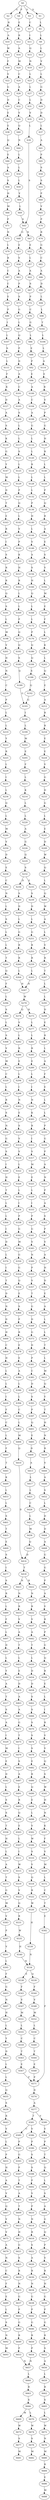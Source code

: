 strict digraph  {
	S0 -> S1 [ label = S ];
	S0 -> S2 [ label = G ];
	S0 -> S3 [ label = V ];
	S0 -> S4 [ label = P ];
	S1 -> S5 [ label = L ];
	S2 -> S6 [ label = R ];
	S3 -> S7 [ label = C ];
	S4 -> S8 [ label = E ];
	S5 -> S9 [ label = L ];
	S6 -> S10 [ label = A ];
	S7 -> S11 [ label = I ];
	S8 -> S12 [ label = R ];
	S9 -> S13 [ label = L ];
	S10 -> S14 [ label = W ];
	S11 -> S15 [ label = Q ];
	S12 -> S16 [ label = A ];
	S13 -> S17 [ label = V ];
	S14 -> S18 [ label = F ];
	S15 -> S19 [ label = N ];
	S16 -> S20 [ label = M ];
	S17 -> S21 [ label = L ];
	S18 -> S22 [ label = V ];
	S19 -> S23 [ label = L ];
	S20 -> S24 [ label = C ];
	S21 -> S25 [ label = G ];
	S22 -> S26 [ label = G ];
	S23 -> S27 [ label = L ];
	S24 -> S28 [ label = A ];
	S25 -> S29 [ label = D ];
	S26 -> S30 [ label = D ];
	S27 -> S31 [ label = L ];
	S28 -> S32 [ label = C ];
	S29 -> S33 [ label = D ];
	S30 -> S34 [ label = E ];
	S31 -> S35 [ label = V ];
	S32 -> S36 [ label = V ];
	S33 -> S37 [ label = L ];
	S34 -> S38 [ label = E ];
	S35 -> S39 [ label = L ];
	S36 -> S40 [ label = Q ];
	S37 -> S41 [ label = A ];
	S38 -> S42 [ label = Q ];
	S39 -> S43 [ label = S ];
	S40 -> S44 [ label = N ];
	S41 -> S45 [ label = P ];
	S42 -> S46 [ label = E ];
	S43 -> S47 [ label = N ];
	S43 -> S48 [ label = G ];
	S44 -> S49 [ label = L ];
	S45 -> S50 [ label = S ];
	S46 -> S51 [ label = A ];
	S47 -> S52 [ label = E ];
	S48 -> S53 [ label = E ];
	S49 -> S54 [ label = L ];
	S50 -> S55 [ label = S ];
	S51 -> S56 [ label = S ];
	S52 -> S57 [ label = L ];
	S53 -> S58 [ label = V ];
	S54 -> S59 [ label = L ];
	S55 -> S60 [ label = P ];
	S56 -> S61 [ label = H ];
	S57 -> S62 [ label = A ];
	S58 -> S63 [ label = A ];
	S59 -> S64 [ label = V ];
	S60 -> S65 [ label = V ];
	S61 -> S66 [ label = M ];
	S62 -> S67 [ label = S ];
	S63 -> S68 [ label = P ];
	S64 -> S69 [ label = L ];
	S65 -> S70 [ label = P ];
	S66 -> S71 [ label = P ];
	S67 -> S72 [ label = P ];
	S68 -> S73 [ label = S ];
	S69 -> S43 [ label = S ];
	S70 -> S74 [ label = R ];
	S71 -> S75 [ label = N ];
	S72 -> S76 [ label = C ];
	S73 -> S77 [ label = G ];
	S74 -> S78 [ label = G ];
	S75 -> S79 [ label = L ];
	S76 -> S80 [ label = G ];
	S77 -> S81 [ label = L ];
	S78 -> S82 [ label = C ];
	S79 -> S83 [ label = R ];
	S80 -> S84 [ label = L ];
	S81 -> S85 [ label = Q ];
	S82 -> S86 [ label = A ];
	S83 -> S87 [ label = C ];
	S84 -> S88 [ label = E ];
	S85 -> S89 [ label = P ];
	S86 -> S90 [ label = D ];
	S87 -> S91 [ label = C ];
	S88 -> S92 [ label = P ];
	S89 -> S93 [ label = D ];
	S90 -> S94 [ label = L ];
	S91 -> S95 [ label = E ];
	S92 -> S96 [ label = E ];
	S93 -> S97 [ label = A ];
	S94 -> S98 [ label = L ];
	S95 -> S99 [ label = P ];
	S96 -> S100 [ label = A ];
	S97 -> S101 [ label = C ];
	S98 -> S102 [ label = T ];
	S99 -> S103 [ label = I ];
	S100 -> S104 [ label = C ];
	S101 -> S105 [ label = A ];
	S102 -> S106 [ label = L ];
	S103 -> S107 [ label = L ];
	S104 -> S108 [ label = A ];
	S105 -> S109 [ label = S ];
	S106 -> S110 [ label = L ];
	S107 -> S111 [ label = S ];
	S108 -> S112 [ label = G ];
	S109 -> S113 [ label = L ];
	S110 -> S114 [ label = A ];
	S111 -> S115 [ label = L ];
	S112 -> S116 [ label = L ];
	S113 -> S117 [ label = L ];
	S114 -> S118 [ label = E ];
	S115 -> S119 [ label = F ];
	S116 -> S120 [ label = L ];
	S117 -> S121 [ label = S ];
	S118 -> S122 [ label = R ];
	S119 -> S123 [ label = K ];
	S120 -> S124 [ label = R ];
	S121 -> S125 [ label = L ];
	S122 -> S126 [ label = V ];
	S123 -> S127 [ label = D ];
	S124 -> S128 [ label = L ];
	S125 -> S129 [ label = L ];
	S126 -> S130 [ label = P ];
	S127 -> S131 [ label = A ];
	S128 -> S132 [ label = L ];
	S129 -> S133 [ label = P ];
	S130 -> S134 [ label = G ];
	S131 -> S135 [ label = S ];
	S132 -> S136 [ label = P ];
	S133 -> S137 [ label = Q ];
	S134 -> S138 [ label = H ];
	S135 -> S139 [ label = K ];
	S136 -> S140 [ label = H ];
	S137 -> S141 [ label = L ];
	S138 -> S142 [ label = R ];
	S139 -> S143 [ label = G ];
	S140 -> S144 [ label = L ];
	S141 -> S145 [ label = V ];
	S142 -> S146 [ label = L ];
	S143 -> S147 [ label = Y ];
	S144 -> S148 [ label = V ];
	S145 -> S149 [ label = P ];
	S146 -> S150 [ label = L ];
	S147 -> S151 [ label = M ];
	S148 -> S152 [ label = A ];
	S149 -> S153 [ label = K ];
	S150 -> S154 [ label = P ];
	S151 -> S155 [ label = D ];
	S152 -> S156 [ label = S ];
	S153 -> S157 [ label = H ];
	S154 -> S158 [ label = Q ];
	S155 -> S159 [ label = T ];
	S156 -> S160 [ label = H ];
	S157 -> S161 [ label = R ];
	S158 -> S162 [ label = R ];
	S159 -> S163 [ label = E ];
	S160 -> S164 [ label = Q ];
	S161 -> S165 [ label = L ];
	S162 -> S166 [ label = A ];
	S163 -> S167 [ label = R ];
	S164 -> S168 [ label = L ];
	S165 -> S169 [ label = L ];
	S166 -> S170 [ label = E ];
	S167 -> S171 [ label = I ];
	S168 -> S172 [ label = L ];
	S169 -> S173 [ label = P ];
	S170 -> S174 [ label = S ];
	S171 -> S175 [ label = S ];
	S172 -> S176 [ label = P ];
	S173 -> S177 [ label = Q ];
	S174 -> S178 [ label = V ];
	S175 -> S179 [ label = R ];
	S176 -> S180 [ label = Q ];
	S177 -> S181 [ label = Q ];
	S178 -> S182 [ label = L ];
	S179 -> S183 [ label = R ];
	S180 -> S184 [ label = Q ];
	S181 -> S185 [ label = S ];
	S182 -> S186 [ label = M ];
	S183 -> S187 [ label = Q ];
	S184 -> S188 [ label = S ];
	S185 -> S189 [ label = Q ];
	S186 -> S190 [ label = E ];
	S187 -> S191 [ label = S ];
	S188 -> S192 [ label = Q ];
	S189 -> S193 [ label = G ];
	S190 -> S194 [ label = F ];
	S191 -> S195 [ label = L ];
	S192 -> S193 [ label = G ];
	S193 -> S196 [ label = I ];
	S194 -> S197 [ label = L ];
	S195 -> S198 [ label = M ];
	S196 -> S199 [ label = L ];
	S197 -> S200 [ label = K ];
	S198 -> S201 [ label = V ];
	S199 -> S202 [ label = M ];
	S200 -> S203 [ label = L ];
	S201 -> S204 [ label = H ];
	S202 -> S205 [ label = E ];
	S203 -> S206 [ label = Q ];
	S204 -> S207 [ label = N ];
	S205 -> S208 [ label = F ];
	S206 -> S209 [ label = E ];
	S207 -> S210 [ label = C ];
	S208 -> S211 [ label = L ];
	S209 -> S212 [ label = A ];
	S210 -> S213 [ label = P ];
	S211 -> S214 [ label = K ];
	S212 -> S215 [ label = R ];
	S213 -> S216 [ label = L ];
	S214 -> S217 [ label = L ];
	S215 -> S218 [ label = R ];
	S216 -> S219 [ label = L ];
	S217 -> S220 [ label = L ];
	S218 -> S221 [ label = E ];
	S219 -> S222 [ label = Y ];
	S220 -> S223 [ label = A ];
	S221 -> S224 [ label = E ];
	S222 -> S225 [ label = R ];
	S223 -> S226 [ label = G ];
	S224 -> S227 [ label = V ];
	S225 -> S228 [ label = L ];
	S226 -> S229 [ label = Q ];
	S227 -> S230 [ label = G ];
	S228 -> S231 [ label = I ];
	S229 -> S232 [ label = S ];
	S230 -> S233 [ label = D ];
	S231 -> S234 [ label = L ];
	S232 -> S235 [ label = E ];
	S232 -> S236 [ label = D ];
	S233 -> S237 [ label = G ];
	S234 -> S238 [ label = Q ];
	S235 -> S239 [ label = S ];
	S236 -> S240 [ label = S ];
	S237 -> S241 [ label = L ];
	S238 -> S242 [ label = L ];
	S239 -> S243 [ label = D ];
	S240 -> S244 [ label = D ];
	S241 -> S245 [ label = E ];
	S242 -> S246 [ label = M ];
	S243 -> S247 [ label = L ];
	S244 -> S248 [ label = L ];
	S245 -> S249 [ label = D ];
	S246 -> S250 [ label = V ];
	S247 -> S251 [ label = G ];
	S248 -> S252 [ label = G ];
	S249 -> S253 [ label = W ];
	S250 -> S254 [ label = D ];
	S251 -> S255 [ label = R ];
	S252 -> S256 [ label = R ];
	S253 -> S257 [ label = Q ];
	S254 -> S258 [ label = E ];
	S255 -> S259 [ label = R ];
	S256 -> S260 [ label = R ];
	S257 -> S261 [ label = L ];
	S258 -> S262 [ label = C ];
	S259 -> S263 [ label = L ];
	S260 -> S264 [ label = L ];
	S261 -> S265 [ label = Q ];
	S262 -> S266 [ label = N ];
	S263 -> S267 [ label = H ];
	S264 -> S267 [ label = H ];
	S265 -> S268 [ label = W ];
	S266 -> S269 [ label = L ];
	S267 -> S270 [ label = W ];
	S268 -> S271 [ label = A ];
	S269 -> S272 [ label = S ];
	S270 -> S273 [ label = H ];
	S270 -> S274 [ label = Q ];
	S271 -> S275 [ label = L ];
	S272 -> S276 [ label = L ];
	S273 -> S277 [ label = L ];
	S274 -> S278 [ label = V ];
	S275 -> S279 [ label = V ];
	S276 -> S280 [ label = L ];
	S277 -> S281 [ label = L ];
	S278 -> S282 [ label = L ];
	S279 -> S283 [ label = R ];
	S280 -> S284 [ label = T ];
	S281 -> S285 [ label = R ];
	S282 -> S286 [ label = R ];
	S283 -> S287 [ label = T ];
	S284 -> S288 [ label = Q ];
	S285 -> S289 [ label = E ];
	S286 -> S290 [ label = E ];
	S287 -> S291 [ label = L ];
	S288 -> S292 [ label = F ];
	S289 -> S293 [ label = L ];
	S290 -> S294 [ label = L ];
	S291 -> S295 [ label = L ];
	S292 -> S296 [ label = L ];
	S293 -> S297 [ label = I ];
	S294 -> S298 [ label = I ];
	S295 -> S299 [ label = D ];
	S296 -> S300 [ label = S ];
	S297 -> S301 [ label = N ];
	S298 -> S302 [ label = N ];
	S299 -> S303 [ label = E ];
	S300 -> S304 [ label = L ];
	S301 -> S305 [ label = K ];
	S302 -> S306 [ label = E ];
	S303 -> S307 [ label = R ];
	S304 -> S308 [ label = S ];
	S305 -> S309 [ label = R ];
	S306 -> S310 [ label = S ];
	S307 -> S311 [ label = L ];
	S308 -> S312 [ label = V ];
	S309 -> S313 [ label = I ];
	S310 -> S314 [ label = V ];
	S311 -> S315 [ label = A ];
	S312 -> S316 [ label = M ];
	S313 -> S317 [ label = V ];
	S314 -> S318 [ label = V ];
	S315 -> S319 [ label = F ];
	S316 -> S320 [ label = C ];
	S317 -> S321 [ label = M ];
	S318 -> S322 [ label = L ];
	S319 -> S323 [ label = E ];
	S320 -> S324 [ label = L ];
	S321 -> S325 [ label = E ];
	S322 -> S326 [ label = E ];
	S323 -> S327 [ label = L ];
	S324 -> S328 [ label = R ];
	S325 -> S329 [ label = L ];
	S326 -> S330 [ label = L ];
	S327 -> S331 [ label = L ];
	S328 -> S332 [ label = S ];
	S329 -> S333 [ label = I ];
	S330 -> S334 [ label = I ];
	S331 -> S335 [ label = P ];
	S332 -> S336 [ label = N ];
	S333 -> S337 [ label = P ];
	S334 -> S338 [ label = P ];
	S335 -> S339 [ label = G ];
	S336 -> S340 [ label = G ];
	S337 -> S341 [ label = G ];
	S338 -> S342 [ label = G ];
	S339 -> S343 [ label = P ];
	S340 -> S344 [ label = S ];
	S341 -> S345 [ label = V ];
	S342 -> S346 [ label = M ];
	S343 -> S347 [ label = A ];
	S344 -> S348 [ label = I ];
	S345 -> S349 [ label = N ];
	S346 -> S350 [ label = G ];
	S347 -> S351 [ label = N ];
	S348 -> S352 [ label = H ];
	S349 -> S353 [ label = P ];
	S350 -> S354 [ label = G ];
	S351 -> S355 [ label = P ];
	S352 -> S356 [ label = T ];
	S353 -> S357 [ label = V ];
	S354 -> S358 [ label = Q ];
	S355 -> S359 [ label = A ];
	S356 -> S360 [ label = L ];
	S357 -> S361 [ label = T ];
	S358 -> S362 [ label = E ];
	S359 -> S363 [ label = S ];
	S360 -> S364 [ label = L ];
	S361 -> S365 [ label = G ];
	S362 -> S366 [ label = S ];
	S363 -> S367 [ label = P ];
	S364 -> S368 [ label = I ];
	S365 -> S369 [ label = D ];
	S366 -> S370 [ label = P ];
	S367 -> S371 [ label = V ];
	S368 -> S372 [ label = D ];
	S369 -> S373 [ label = G ];
	S370 -> S374 [ label = R ];
	S371 -> S375 [ label = A ];
	S372 -> S376 [ label = L ];
	S373 -> S377 [ label = D ];
	S374 -> S378 [ label = E ];
	S375 -> S379 [ label = H ];
	S376 -> S380 [ label = I ];
	S377 -> S381 [ label = P ];
	S378 -> S382 [ label = E ];
	S379 -> S383 [ label = D ];
	S380 -> S384 [ label = T ];
	S381 -> S385 [ label = C ];
	S382 -> S386 [ label = A ];
	S383 -> S387 [ label = E ];
	S384 -> S388 [ label = D ];
	S385 -> S389 [ label = D ];
	S386 -> S390 [ label = L ];
	S387 -> S391 [ label = A ];
	S388 -> S392 [ label = N ];
	S389 -> S393 [ label = S ];
	S390 -> S394 [ label = L ];
	S391 -> S395 [ label = L ];
	S392 -> S396 [ label = D ];
	S393 -> S397 [ label = P ];
	S394 -> S398 [ label = C ];
	S395 -> S399 [ label = L ];
	S396 -> S400 [ label = H ];
	S397 -> S401 [ label = Q ];
	S398 -> S402 [ label = L ];
	S399 -> S403 [ label = T ];
	S400 -> S404 [ label = C ];
	S401 -> S405 [ label = E ];
	S402 -> S406 [ label = M ];
	S403 -> S407 [ label = L ];
	S404 -> S408 [ label = H ];
	S405 -> S409 [ label = D ];
	S406 -> S410 [ label = Q ];
	S407 -> S411 [ label = M ];
	S408 -> S412 [ label = L ];
	S409 -> S413 [ label = A ];
	S410 -> S414 [ label = D ];
	S411 -> S415 [ label = Q ];
	S412 -> S416 [ label = L ];
	S413 -> S417 [ label = L ];
	S414 -> S418 [ label = T ];
	S415 -> S419 [ label = Y ];
	S416 -> S420 [ label = I ];
	S417 -> S421 [ label = L ];
	S418 -> S422 [ label = H ];
	S418 -> S423 [ label = N ];
	S419 -> S424 [ label = T ];
	S420 -> S425 [ label = F ];
	S421 -> S426 [ label = C ];
	S422 -> S427 [ label = N ];
	S423 -> S428 [ label = N ];
	S424 -> S429 [ label = H ];
	S425 -> S430 [ label = C ];
	S426 -> S431 [ label = L ];
	S427 -> S432 [ label = R ];
	S428 -> S433 [ label = R ];
	S429 -> S434 [ label = N ];
	S430 -> S435 [ label = L ];
	S431 -> S436 [ label = M ];
	S432 -> S437 [ label = V ];
	S433 -> S438 [ label = V ];
	S434 -> S439 [ label = R ];
	S435 -> S440 [ label = F ];
	S436 -> S441 [ label = Q ];
	S437 -> S442 [ label = A ];
	S438 -> S443 [ label = A ];
	S439 -> S444 [ label = V ];
	S440 -> S445 [ label = T ];
	S441 -> S414 [ label = D ];
	S442 -> S446 [ label = T ];
	S443 -> S447 [ label = T ];
	S444 -> S448 [ label = A ];
	S445 -> S449 [ label = K ];
	S446 -> S450 [ label = L ];
	S447 -> S451 [ label = L ];
	S448 -> S452 [ label = S ];
	S449 -> S453 [ label = L ];
	S450 -> S454 [ label = D ];
	S451 -> S455 [ label = E ];
	S452 -> S456 [ label = L ];
	S453 -> S457 [ label = L ];
	S454 -> S458 [ label = D ];
	S455 -> S459 [ label = D ];
	S456 -> S460 [ label = D ];
	S457 -> S461 [ label = S ];
	S458 -> S462 [ label = S ];
	S459 -> S463 [ label = A ];
	S460 -> S464 [ label = D ];
	S461 -> S465 [ label = T ];
	S462 -> S466 [ label = S ];
	S463 -> S467 [ label = A ];
	S464 -> S468 [ label = A ];
	S465 -> S469 [ label = E ];
	S466 -> S470 [ label = S ];
	S467 -> S471 [ label = G ];
	S468 -> S472 [ label = G ];
	S469 -> S473 [ label = S ];
	S470 -> S474 [ label = S ];
	S471 -> S475 [ label = T ];
	S472 -> S476 [ label = G ];
	S473 -> S477 [ label = I ];
	S474 -> S478 [ label = S ];
	S475 -> S479 [ label = I ];
	S476 -> S480 [ label = P ];
	S477 -> S481 [ label = S ];
	S478 -> S482 [ label = E ];
	S479 -> S483 [ label = S ];
	S480 -> S484 [ label = A ];
	S481 -> S485 [ label = R ];
	S482 -> S486 [ label = R ];
	S483 -> S487 [ label = A ];
	S484 -> S488 [ label = V ];
	S485 -> S489 [ label = L ];
	S486 -> S490 [ label = Q ];
	S487 -> S491 [ label = E ];
	S488 -> S492 [ label = R ];
	S489 -> S493 [ label = F ];
	S490 -> S494 [ label = E ];
	S491 -> S495 [ label = R ];
	S492 -> S496 [ label = P ];
	S493 -> S497 [ label = L ];
	S494 -> S498 [ label = L ];
	S495 -> S499 [ label = Q ];
	S496 -> S500 [ label = G ];
	S497 -> S501 [ label = D ];
	S498 -> S502 [ label = V ];
	S499 -> S503 [ label = E ];
	S500 -> S504 [ label = Q ];
	S501 -> S505 [ label = L ];
	S502 -> S506 [ label = W ];
	S503 -> S507 [ label = L ];
	S504 -> S508 [ label = R ];
	S505 -> S509 [ label = Y ];
	S506 -> S510 [ label = S ];
	S507 -> S511 [ label = I ];
	S508 -> S512 [ label = E ];
	S509 -> S513 [ label = A ];
	S510 -> S514 [ label = V ];
	S511 -> S515 [ label = W ];
	S512 -> S516 [ label = L ];
	S513 -> S517 [ label = T ];
	S514 -> S518 [ label = Q ];
	S515 -> S519 [ label = S ];
	S516 -> S520 [ label = I ];
	S517 -> S521 [ label = S ];
	S518 -> S522 [ label = R ];
	S519 -> S523 [ label = V ];
	S520 -> S524 [ label = R ];
	S521 -> S525 [ label = A ];
	S522 -> S526 [ label = W ];
	S523 -> S527 [ label = Q ];
	S524 -> S528 [ label = V ];
	S525 -> S529 [ label = I ];
	S526 -> S530 [ label = H ];
	S527 -> S531 [ label = R ];
	S528 -> S532 [ label = V ];
	S529 -> S533 [ label = M ];
	S530 -> S534 [ label = N ];
	S531 -> S535 [ label = W ];
	S532 -> S536 [ label = Q ];
	S533 -> S537 [ label = E ];
	S534 -> S538 [ label = E ];
	S534 -> S539 [ label = Q ];
	S535 -> S540 [ label = H ];
	S536 -> S541 [ label = S ];
	S537 -> S542 [ label = D ];
	S538 -> S543 [ label = F ];
	S539 -> S544 [ label = F ];
	S540 -> S534 [ label = N ];
	S541 -> S545 [ label = W ];
	S542 -> S546 [ label = L ];
	S543 -> S547 [ label = V ];
	S544 -> S548 [ label = V ];
	S545 -> S549 [ label = H ];
	S546 -> S550 [ label = S ];
	S547 -> S551 [ label = M ];
	S548 -> S552 [ label = M ];
	S549 -> S553 [ label = N ];
	S550 -> S554 [ label = S ];
	S551 -> S555 [ label = L ];
	S552 -> S556 [ label = L ];
	S553 -> S557 [ label = K ];
	S554 -> S558 [ label = T ];
	S555 -> S559 [ label = C ];
	S556 -> S560 [ label = C ];
	S557 -> S561 [ label = F ];
	S558 -> S562 [ label = H ];
	S559 -> S563 [ label = T ];
	S560 -> S564 [ label = T ];
	S561 -> S565 [ label = V ];
	S562 -> S566 [ label = L ];
	S563 -> S567 [ label = E ];
	S564 -> S568 [ label = E ];
	S565 -> S569 [ label = M ];
	S566 -> S570 [ label = A ];
	S567 -> S571 [ label = P ];
	S568 -> S571 [ label = P ];
	S569 -> S572 [ label = L ];
	S570 -> S573 [ label = T ];
	S571 -> S574 [ label = D ];
	S572 -> S575 [ label = C ];
	S573 -> S576 [ label = G ];
	S574 -> S577 [ label = A ];
	S575 -> S578 [ label = T ];
	S576 -> S579 [ label = M ];
	S577 -> S580 [ label = V ];
	S577 -> S581 [ label = T ];
	S578 -> S582 [ label = E ];
	S579 -> S583 [ label = V ];
	S580 -> S584 [ label = V ];
	S581 -> S585 [ label = C ];
	S581 -> S586 [ label = V ];
	S582 -> S571 [ label = P ];
	S583 -> S587 [ label = P ];
	S584 -> S588 [ label = P ];
	S585 -> S589 [ label = P ];
	S586 -> S590 [ label = P ];
	S587 -> S591 [ label = V ];
	S588 -> S592 [ label = T ];
	S589 -> S593 [ label = G ];
	S590 -> S594 [ label = S ];
	S591 -> S595 [ label = L ];
	S592 -> S596 [ label = Q ];
	S593 -> S597 [ label = P ];
	S594 -> S598 [ label = S ];
	S595 -> S599 [ label = F ];
	S596 -> S600 [ label = L ];
	S597 -> S601 [ label = T ];
	S598 -> S602 [ label = P ];
	S599 -> S603 [ label = G ];
	S600 -> S604 [ label = S ];
	S601 -> S605 [ label = A ];
	S602 -> S606 [ label = V ];
	S603 -> S607 [ label = N ];
	S604 -> S608 [ label = A ];
	S605 -> S609 [ label = T ];
	S606 -> S610 [ label = P ];
	S607 -> S611 [ label = H ];
	S608 -> S612 [ label = G ];
	S609 -> S613 [ label = N ];
	S610 -> S614 [ label = N ];
	S611 -> S615 [ label = L ];
	S612 -> S616 [ label = Q ];
	S613 -> S617 [ label = H ];
	S614 -> S618 [ label = R ];
	S615 -> S619 [ label = Y ];
	S616 -> S620 [ label = P ];
	S617 -> S621 [ label = G ];
	S618 -> S622 [ label = S ];
	S619 -> S623 [ label = D ];
	S620 -> S624 [ label = V ];
	S621 -> S625 [ label = S ];
	S622 -> S626 [ label = A ];
	S623 -> S627 [ label = L ];
	S624 -> S628 [ label = R ];
	S625 -> S629 [ label = R ];
	S626 -> S630 [ label = R ];
	S627 -> S631 [ label = L ];
	S628 -> S632 [ label = H ];
	S629 -> S633 [ label = N ];
	S630 -> S634 [ label = N ];
	S631 -> S635 [ label = Q ];
	S632 -> S636 [ label = G ];
	S633 -> S637 [ label = G ];
	S634 -> S638 [ label = G ];
	S635 -> S639 [ label = S ];
	S636 -> S640 [ label = P ];
	S637 -> S641 [ label = P ];
	S638 -> S642 [ label = P ];
	S639 -> S643 [ label = R ];
	S640 -> S644 [ label = G ];
	S641 -> S645 [ label = G ];
	S642 -> S646 [ label = G ];
	S643 -> S647 [ label = V ];
	S644 -> S648 [ label = R ];
	S645 -> S649 [ label = R ];
	S646 -> S650 [ label = R ];
	S647 -> S651 [ label = L ];
	S648 -> S652 [ label = S ];
	S649 -> S653 [ label = P ];
	S650 -> S654 [ label = P ];
	S651 -> S655 [ label = P ];
	S652 -> S656 [ label = A ];
	S653 -> S657 [ label = N ];
	S654 -> S657 [ label = N ];
	S655 -> S658 [ label = H ];
	S656 -> S659 [ label = L ];
	S657 -> S660 [ label = L ];
	S658 -> S661 [ label = A ];
	S659 -> S662 [ label = R ];
	S660 -> S663 [ label = R ];
	S661 -> S664 [ label = V ];
	S662 -> S665 [ label = S ];
	S663 -> S666 [ label = S ];
	S664 -> S667 [ label = Q ];
	S665 -> S668 [ label = L ];
	S666 -> S669 [ label = M ];
	S666 -> S670 [ label = L ];
	S667 -> S671 [ label = V ];
	S668 -> S672 [ label = W ];
	S669 -> S673 [ label = W ];
	S670 -> S674 [ label = W ];
	S671 -> S675 [ label = V ];
	S672 -> S676 [ label = N ];
	S673 -> S677 [ label = S ];
	S674 -> S678 [ label = S ];
	S675 -> S679 [ label = A ];
	S676 -> S680 [ label = M ];
	S677 -> S681 [ label = M ];
	S678 -> S682 [ label = M ];
	S679 -> S683 [ label = N ];
	S680 -> S684 [ label = R ];
	S683 -> S685 [ label = C ];
	S684 -> S686 [ label = E ];
	S685 -> S687 [ label = F ];
	S686 -> S688 [ label = M ];
	S687 -> S689 [ label = E ];
	S689 -> S690 [ label = L ];
	S690 -> S691 [ label = S ];
	S691 -> S692 [ label = N ];
	S692 -> S693 [ label = M ];
}
